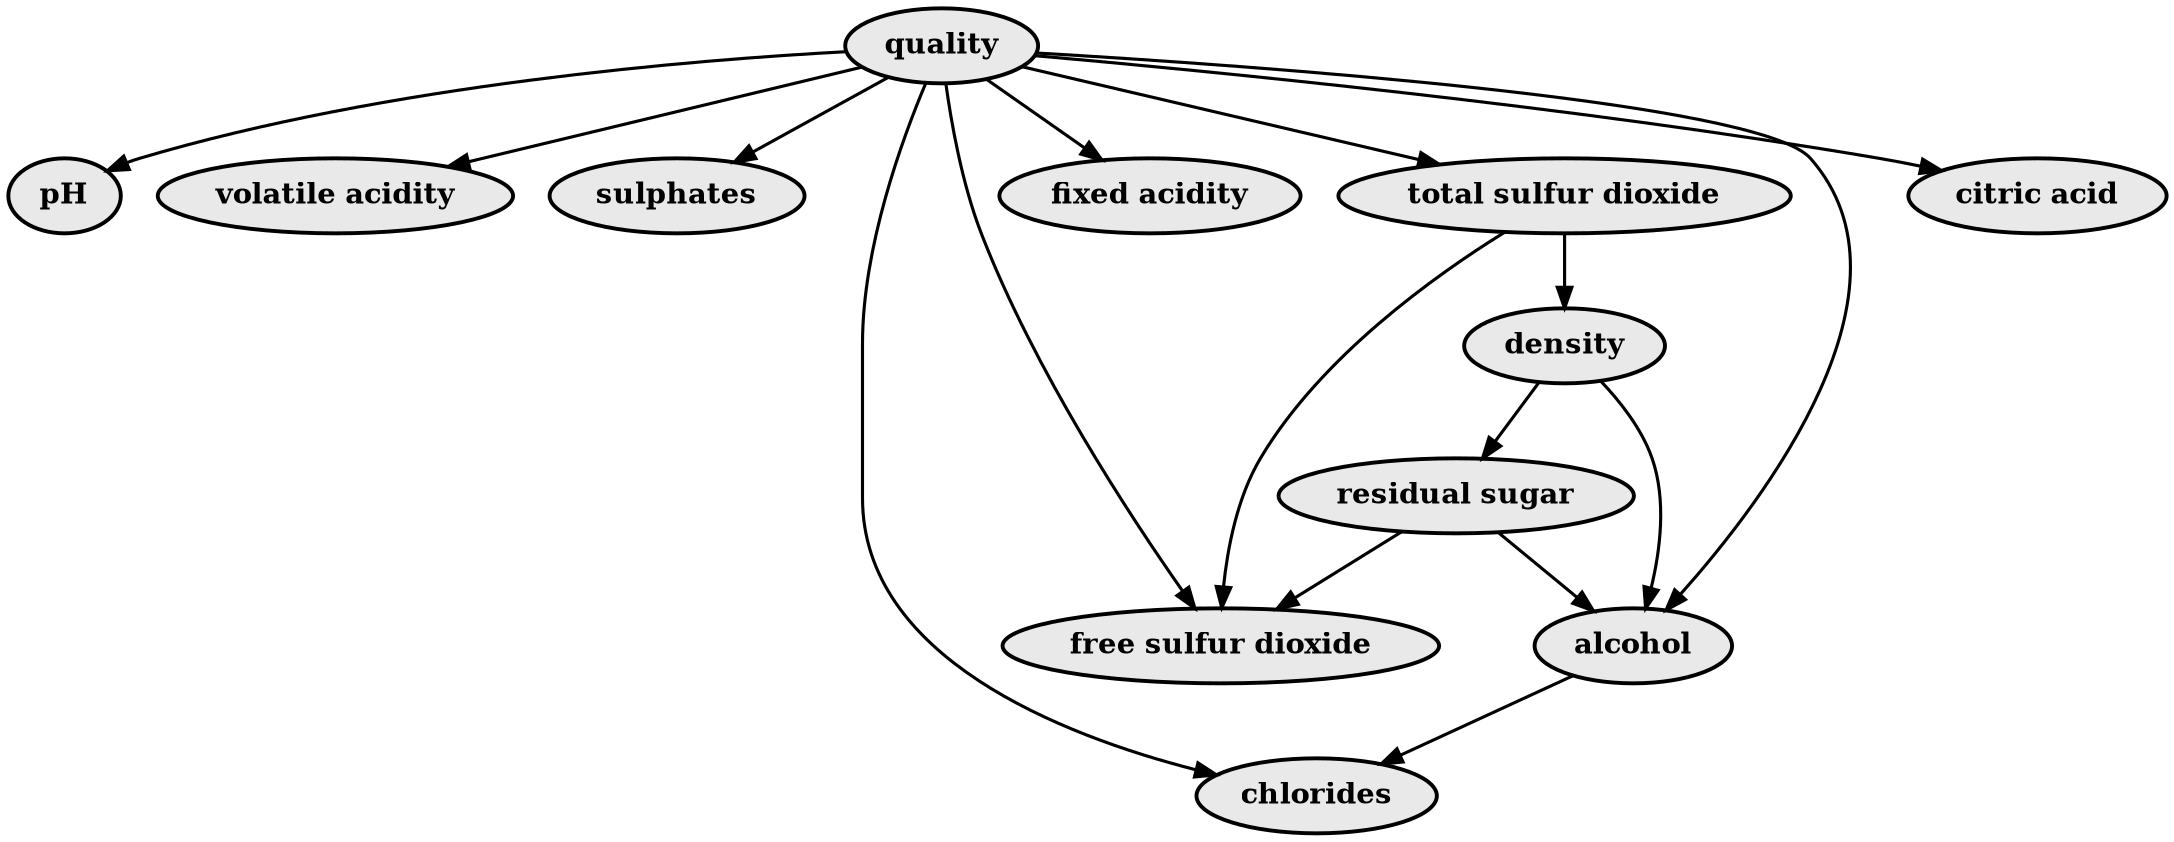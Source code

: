 digraph {
    node [style=filled, fillcolor="#E9E9E9", penwidth=1.875, fontsize=14, fontname="times-bold"]
    edge [penwidth=1.5]
    "quality"->"pH"
    "quality"->"volatile acidity"
    "quality"->"sulphates"
    "quality"->"total sulfur dioxide"
    "quality"->"chlorides"
    "quality"->"fixed acidity"
    "quality"->"free sulfur dioxide"
    "quality"->"alcohol"
    "quality"->"citric acid"
    "total sulfur dioxide"->"density"
    "total sulfur dioxide"->"free sulfur dioxide"
    "density"->"residual sugar"
    "density"->"alcohol"
    "residual sugar"->"free sulfur dioxide"
    "residual sugar"->"alcohol"
    "alcohol"->"chlorides"
}